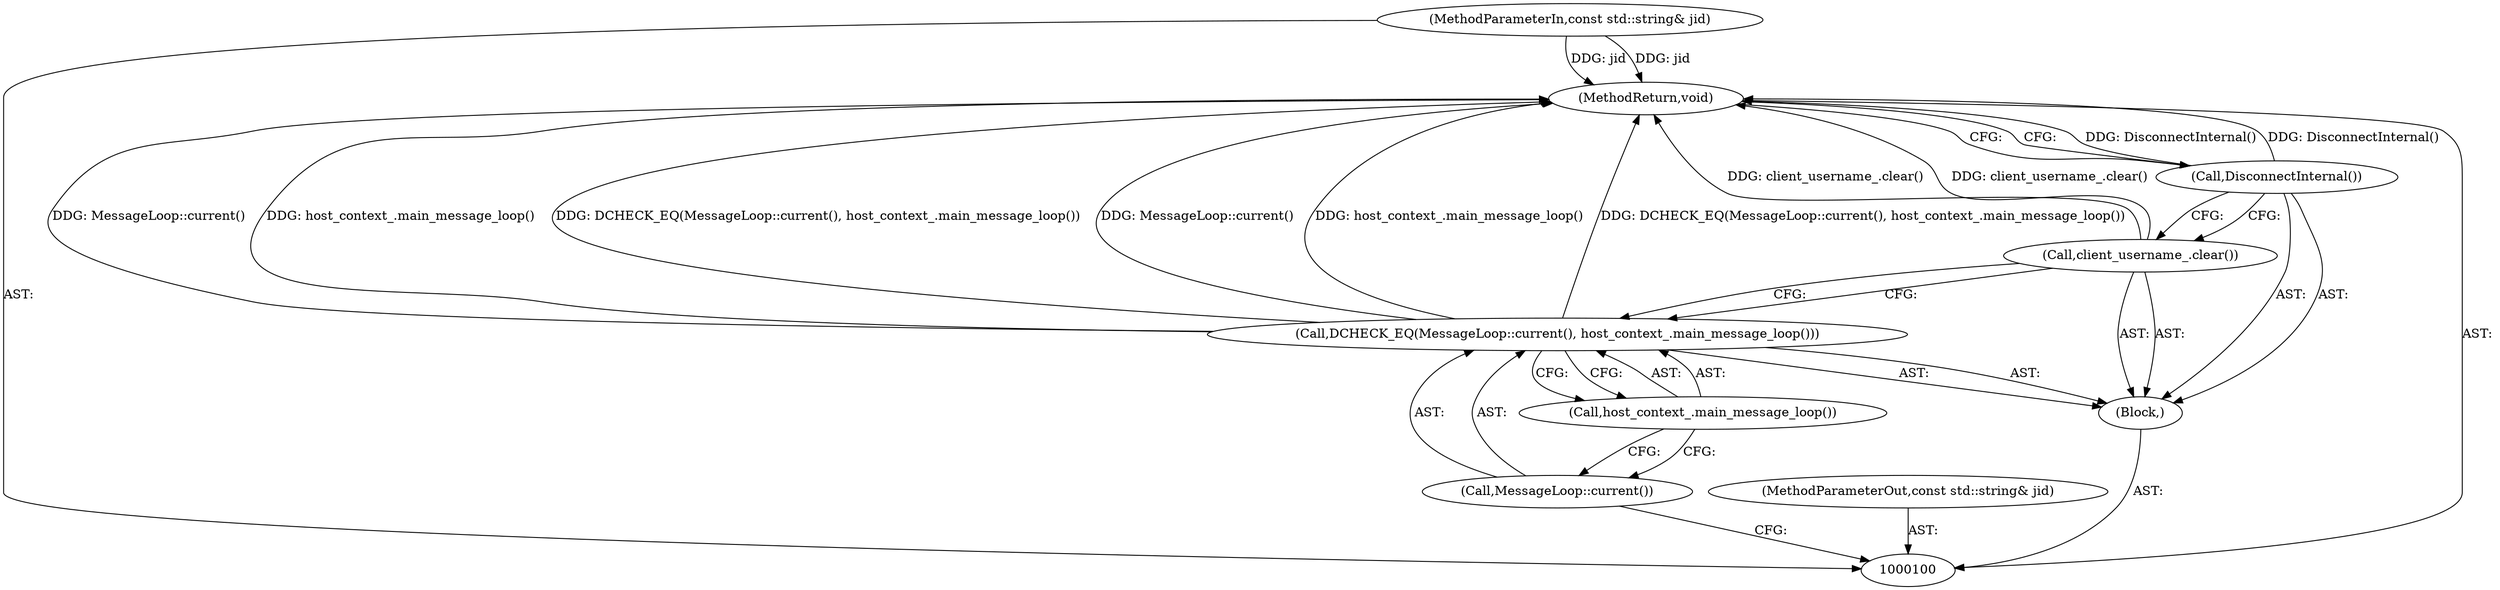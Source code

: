 digraph "1_Chrome_a46bcef82b29d30836a0f26226e3d4aca4fa9612_24" {
"1000108" [label="(MethodReturn,void)"];
"1000101" [label="(MethodParameterIn,const std::string& jid)"];
"1000129" [label="(MethodParameterOut,const std::string& jid)"];
"1000102" [label="(Block,)"];
"1000104" [label="(Call,MessageLoop::current())"];
"1000103" [label="(Call,DCHECK_EQ(MessageLoop::current(), host_context_.main_message_loop()))"];
"1000105" [label="(Call,host_context_.main_message_loop())"];
"1000106" [label="(Call,client_username_.clear())"];
"1000107" [label="(Call,DisconnectInternal())"];
"1000108" -> "1000100"  [label="AST: "];
"1000108" -> "1000107"  [label="CFG: "];
"1000107" -> "1000108"  [label="DDG: DisconnectInternal()"];
"1000103" -> "1000108"  [label="DDG: MessageLoop::current()"];
"1000103" -> "1000108"  [label="DDG: host_context_.main_message_loop()"];
"1000103" -> "1000108"  [label="DDG: DCHECK_EQ(MessageLoop::current(), host_context_.main_message_loop())"];
"1000101" -> "1000108"  [label="DDG: jid"];
"1000106" -> "1000108"  [label="DDG: client_username_.clear()"];
"1000101" -> "1000100"  [label="AST: "];
"1000101" -> "1000108"  [label="DDG: jid"];
"1000129" -> "1000100"  [label="AST: "];
"1000102" -> "1000100"  [label="AST: "];
"1000103" -> "1000102"  [label="AST: "];
"1000106" -> "1000102"  [label="AST: "];
"1000107" -> "1000102"  [label="AST: "];
"1000104" -> "1000103"  [label="AST: "];
"1000104" -> "1000100"  [label="CFG: "];
"1000105" -> "1000104"  [label="CFG: "];
"1000103" -> "1000102"  [label="AST: "];
"1000103" -> "1000105"  [label="CFG: "];
"1000104" -> "1000103"  [label="AST: "];
"1000105" -> "1000103"  [label="AST: "];
"1000106" -> "1000103"  [label="CFG: "];
"1000103" -> "1000108"  [label="DDG: MessageLoop::current()"];
"1000103" -> "1000108"  [label="DDG: host_context_.main_message_loop()"];
"1000103" -> "1000108"  [label="DDG: DCHECK_EQ(MessageLoop::current(), host_context_.main_message_loop())"];
"1000105" -> "1000103"  [label="AST: "];
"1000105" -> "1000104"  [label="CFG: "];
"1000103" -> "1000105"  [label="CFG: "];
"1000106" -> "1000102"  [label="AST: "];
"1000106" -> "1000103"  [label="CFG: "];
"1000107" -> "1000106"  [label="CFG: "];
"1000106" -> "1000108"  [label="DDG: client_username_.clear()"];
"1000107" -> "1000102"  [label="AST: "];
"1000107" -> "1000106"  [label="CFG: "];
"1000108" -> "1000107"  [label="CFG: "];
"1000107" -> "1000108"  [label="DDG: DisconnectInternal()"];
}
